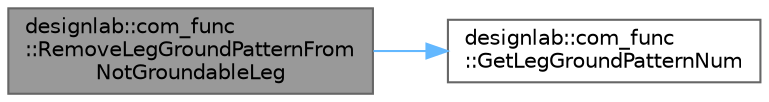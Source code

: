 digraph "designlab::com_func::RemoveLegGroundPatternFromNotGroundableLeg"
{
 // LATEX_PDF_SIZE
  bgcolor="transparent";
  edge [fontname=Helvetica,fontsize=10,labelfontname=Helvetica,labelfontsize=10];
  node [fontname=Helvetica,fontsize=10,shape=box,height=0.2,width=0.4];
  rankdir="LR";
  Node1 [id="Node000001",label="designlab::com_func\l::RemoveLegGroundPatternFrom\lNotGroundableLeg",height=0.2,width=0.4,color="gray40", fillcolor="grey60", style="filled", fontcolor="black",tooltip=" "];
  Node1 -> Node2 [id="edge1_Node000001_Node000002",color="steelblue1",style="solid",tooltip=" "];
  Node2 [id="Node000002",label="designlab::com_func\l::GetLegGroundPatternNum",height=0.2,width=0.4,color="grey40", fillcolor="white", style="filled",URL="$namespacedesignlab_1_1com__func.html#a32f26cf991322f7e7cc4ea68213967a7",tooltip="脚の接地パターンの総数を返す．"];
}
